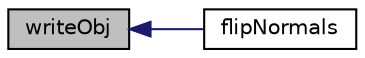 digraph "writeObj"
{
  bgcolor="transparent";
  edge [fontname="Helvetica",fontsize="10",labelfontname="Helvetica",labelfontsize="10"];
  node [fontname="Helvetica",fontsize="10",shape=record];
  rankdir="LR";
  Node1 [label="writeObj",height=0.2,width=0.4,color="black", fillcolor="grey75", style="filled", fontcolor="black"];
  Node1 -> Node2 [dir="back",color="midnightblue",fontsize="10",style="solid",fontname="Helvetica"];
  Node2 [label="flipNormals",height=0.2,width=0.4,color="black",URL="$a00711.html#ace7a4ec5b5de12179b1d4194ea408066",tooltip="Flip normals. All concave become convex, all internal external. "];
}
